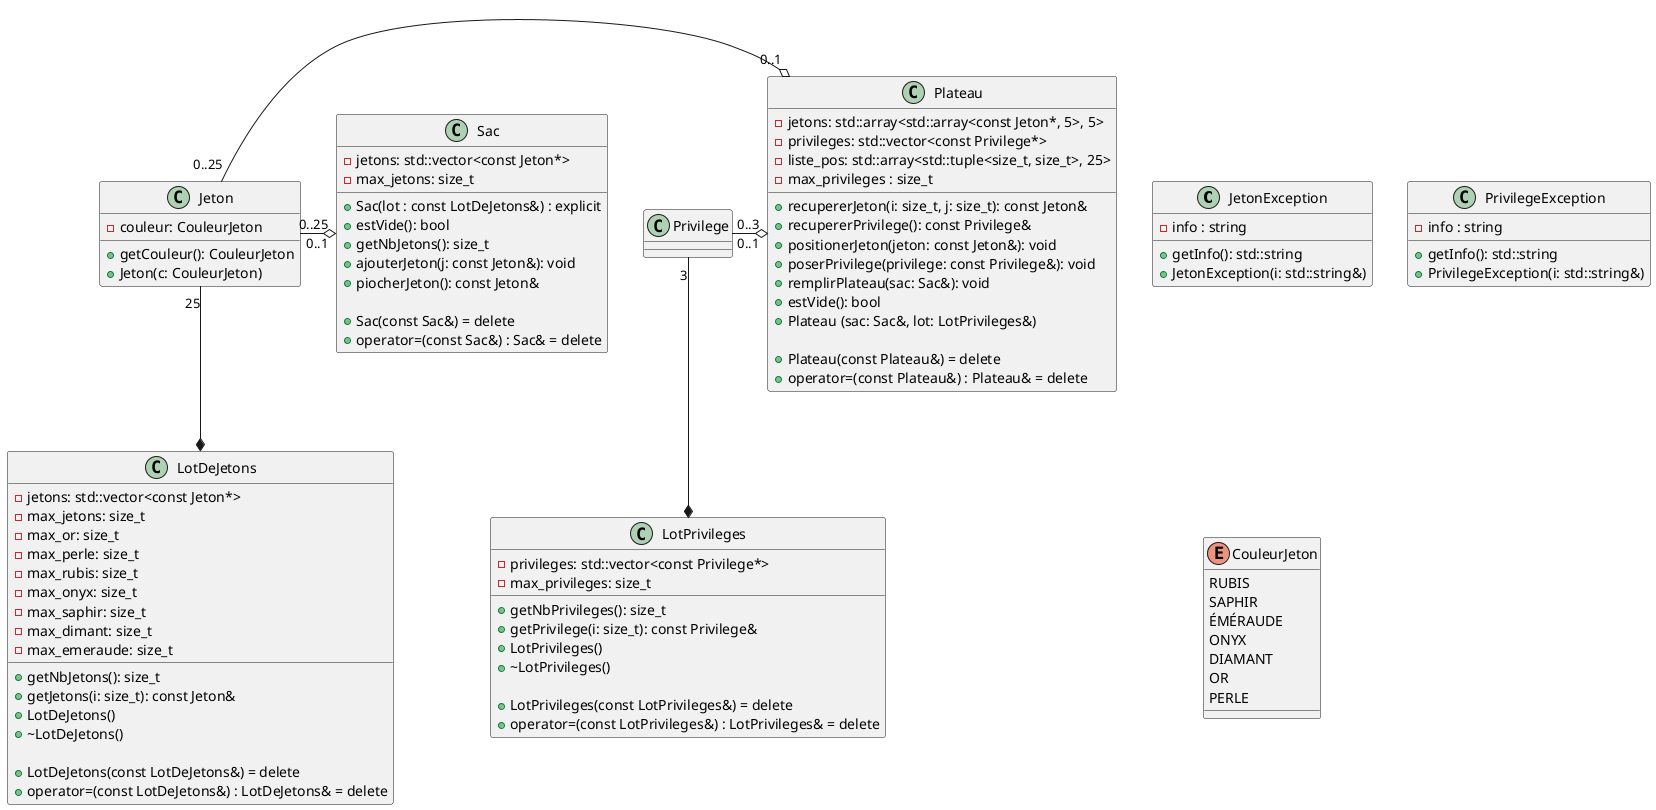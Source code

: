 @startuml jetons

class JetonException {
  - info : string
  + getInfo(): std::string
  + JetonException(i: std::string&)
}

class PrivilegeException {
  - info : string
  + getInfo(): std::string
  + PrivilegeException(i: std::string&)
}

enum CouleurJeton {
  RUBIS
  SAPHIR
  ÉMÉRAUDE
  ONYX
  DIAMANT
  OR
  PERLE
}

class Jeton {
  - couleur: CouleurJeton
  + getCouleur(): CouleurJeton
  + Jeton(c: CouleurJeton)
}

class LotDeJetons {
  - jetons: std::vector<const Jeton*>
  - max_jetons: size_t
  - max_or: size_t
  - max_perle: size_t
  - max_rubis: size_t
  - max_onyx: size_t
  - max_saphir: size_t
  - max_dimant: size_t
  - max_emeraude: size_t
  + getNbJetons(): size_t
  + getJetons(i: size_t): const Jeton&
  + LotDeJetons()
  + ~LotDeJetons()

  + LotDeJetons(const LotDeJetons&) = delete
  + operator=(const LotDeJetons&) : LotDeJetons& = delete
}

class Privilege {
}

class LotPrivileges {
  - privileges: std::vector<const Privilege*>
  - max_privileges: size_t
  + getNbPrivileges(): size_t
  + getPrivilege(i: size_t): const Privilege&
  + LotPrivileges()
  + ~LotPrivileges()

  + LotPrivileges(const LotPrivileges&) = delete
  + operator=(const LotPrivileges&) : LotPrivileges& = delete
}

class Sac {
  - jetons: std::vector<const Jeton*>
  - max_jetons: size_t
  + Sac(lot : const LotDeJetons&) : explicit
  + estVide(): bool
  + getNbJetons(): size_t
  + ajouterJeton(j: const Jeton&): void
  + piocherJeton(): const Jeton&

  + Sac(const Sac&) = delete
  + operator=(const Sac&) : Sac& = delete
}

class Plateau {
  - jetons: std::array<std::array<const Jeton*, 5>, 5>
  - privileges: std::vector<const Privilege*>
  - liste_pos: std::array<std::tuple<size_t, size_t>, 25>
  - max_privileges : size_t
  + recupererJeton(i: size_t, j: size_t): const Jeton&
  + recupererPrivilege(): const Privilege&
  + positionerJeton(jeton: const Jeton&): void
  + poserPrivilege(privilege: const Privilege&): void
  + remplirPlateau(sac: Sac&): void
  + estVide(): bool
  + Plateau (sac: Sac&, lot: LotPrivileges&)

  + Plateau(const Plateau&) = delete
  + operator=(const Plateau&) : Plateau& = delete
}

Jeton "25" --* LotDeJetons
Jeton "0..25" -o "0..1" Sac

Privilege "3" --* LotPrivileges

Jeton "0..25" -o "0..1" Plateau
Privilege "0..3" -o "0..1" Plateau

@enduml